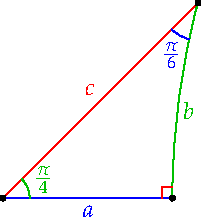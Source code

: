 settings.tex="pdflatex";

texpreamble("\usepackage{amsmath}
\usepackage{amsthm,amssymb}
\usepackage{mathpazo}
\usepackage[svgnames]{xcolor}
");
import graph;

size(110);

path c=unitcircle;

pair cent(pair p, pair q){
	real A[][]={{p.x,p.y},{q.x,q.y}};
	real[] b={p.x^2+p.y^2+1,q.x^2+q.y^2+1};
	real[] c=0.5*solve(A,b);
	return (c[0],c[1]);
	}

real rad(pair p, pair q){
	real l=dot(cent(p,q),cent(p,q));
	return sqrt(l-1);
	}
	
void circ(pair p, pair q, pen pen){
	real paral=p.x*q.y-p.y*q.x;
	if(paral==0){draw(p--q);}
	else{
	draw(arc(cent(p,q),rad(p,q),min(degrees(p-cent(p,q)),degrees(q-cent(p,q))),max(degrees(p-cent(p,q)),degrees(q-cent(p,q)))), pen);
	}
	}
	
void extcirc(pair p, pair q){
	real paral=p.x*q.y-p.y*q.x;
	if(paral==0){draw(unit(p)--(-unit(p))); draw(unit(q)--(-unit(q)));}
	else{
	picture pic;
	draw(pic,shift(cent(p,q))*scale(rad(p,q))*unitcircle);
	clip(pic,unitcircle);
	add(pic);
	}
	}

//filldraw(c,grey+opacity(0.2),white);

pair O=(0,0);
real p=sqrt(5-2*sqrt(6));
real q=sqrt(2-sqrt(3));
pair P=p*dir(0);
pair Q=q*dir(45);

circ(Q,P,heavygreen);



draw("$a$",(0,0)--P,blue);
draw("$c$",Q--(0,0),red);
draw(P-(0.02,0)--P+(-0.02,0.02)--P+(0,0.02),red);
label("$b$",0.45(P+Q)+0.04E,heavygreen);


draw(Label("$\frac\pi 4$"),arc(O,0.05,0,45),heavygreen);
draw(Label("$\frac\pi 6$"),arc(Q,0.07,225,256),blue);


dot(P);
dot(Q);
dot((0,0));